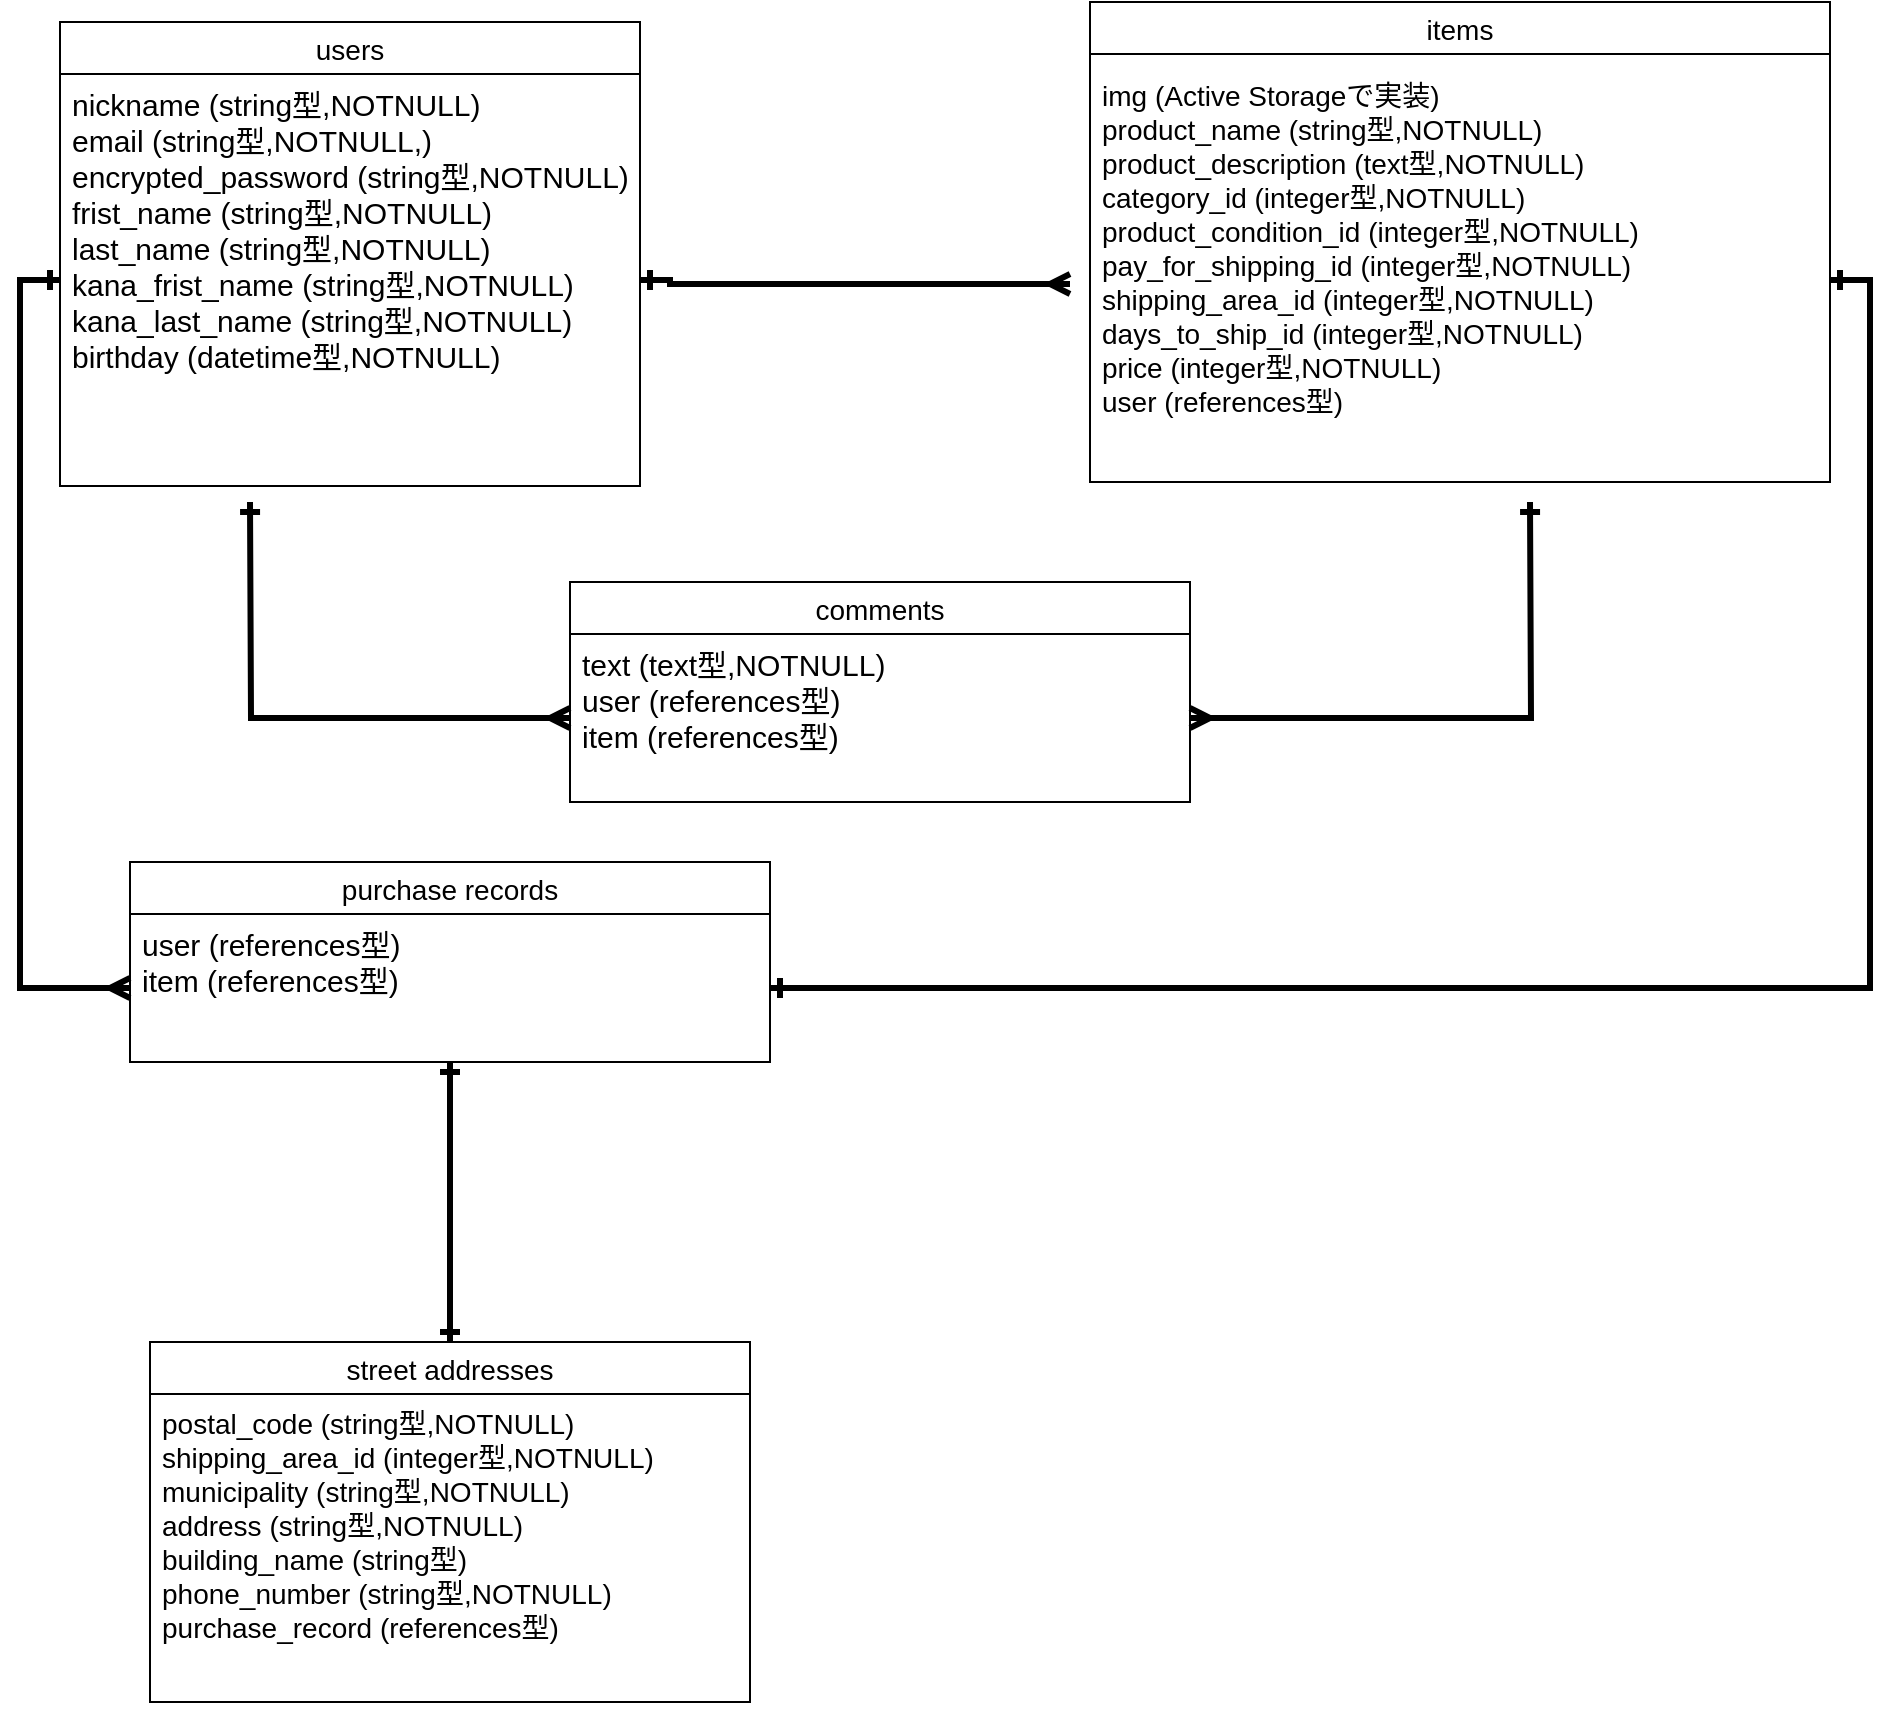 <mxfile>
    <diagram id="XlyOCBB5paCrcFYiBVRU" name="ページ1">
        <mxGraphModel dx="1930" dy="900" grid="1" gridSize="10" guides="1" tooltips="1" connect="1" arrows="1" fold="1" page="1" pageScale="1" pageWidth="850" pageHeight="1100" math="0" shadow="0">
            <root>
                <mxCell id="0"/>
                <mxCell id="1" parent="0"/>
                <mxCell id="35" value="users" style="swimlane;fontStyle=0;childLayout=stackLayout;horizontal=1;startSize=26;horizontalStack=0;resizeParent=1;resizeParentMax=0;resizeLast=0;collapsible=1;marginBottom=0;align=center;fontSize=14;" parent="1" vertex="1">
                    <mxGeometry x="-65" y="20" width="290" height="232" as="geometry"/>
                </mxCell>
                <mxCell id="38" value="nickname (string型,NOTNULL)&#10;email (string型,NOTNULL,)&#10;encrypted_password (string型,NOTNULL)&#10;frist_name (string型,NOTNULL)&#10;last_name (string型,NOTNULL)&#10;kana_frist_name (string型,NOTNULL)&#10;kana_last_name (string型,NOTNULL)&#10;birthday (datetime型,NOTNULL)" style="text;strokeColor=none;fillColor=none;spacingLeft=4;spacingRight=4;overflow=hidden;rotatable=0;points=[[0,0.5],[1,0.5]];portConstraint=eastwest;fontSize=15;" parent="35" vertex="1">
                    <mxGeometry y="26" width="290" height="206" as="geometry"/>
                </mxCell>
                <mxCell id="40" value="items" style="swimlane;fontStyle=0;childLayout=stackLayout;horizontal=1;startSize=26;horizontalStack=0;resizeParent=1;resizeParentMax=0;resizeLast=0;collapsible=1;marginBottom=0;align=center;fontSize=14;" parent="1" vertex="1">
                    <mxGeometry x="450" y="10" width="370" height="240" as="geometry"/>
                </mxCell>
                <mxCell id="44" value="comments" style="swimlane;fontStyle=0;childLayout=stackLayout;horizontal=1;startSize=26;horizontalStack=0;resizeParent=1;resizeParentMax=0;resizeLast=0;collapsible=1;marginBottom=0;align=center;fontSize=14;" parent="1" vertex="1">
                    <mxGeometry x="190" y="300" width="310" height="110" as="geometry"/>
                </mxCell>
                <mxCell id="47" value="text (text型,NOTNULL)&#10;user (references型)&#10;item (references型)" style="text;strokeColor=none;fillColor=none;spacingLeft=4;spacingRight=4;overflow=hidden;rotatable=0;points=[[0,0.5],[1,0.5]];portConstraint=eastwest;fontSize=15;" parent="44" vertex="1">
                    <mxGeometry y="26" width="310" height="84" as="geometry"/>
                </mxCell>
                <mxCell id="63" style="edgeStyle=orthogonalEdgeStyle;rounded=0;orthogonalLoop=1;jettySize=auto;html=1;fontSize=14;strokeWidth=3;startArrow=ERone;startFill=0;endArrow=ERone;endFill=0;" parent="1" source="48" edge="1">
                    <mxGeometry relative="1" as="geometry">
                        <mxPoint x="130" y="670" as="targetPoint"/>
                        <Array as="points">
                            <mxPoint x="130" y="680"/>
                            <mxPoint x="130" y="680"/>
                        </Array>
                    </mxGeometry>
                </mxCell>
                <mxCell id="48" value="purchase records" style="swimlane;fontStyle=0;childLayout=stackLayout;horizontal=1;startSize=26;horizontalStack=0;resizeParent=1;resizeParentMax=0;resizeLast=0;collapsible=1;marginBottom=0;align=center;fontSize=14;" parent="1" vertex="1">
                    <mxGeometry x="-30" y="440" width="320" height="100" as="geometry"/>
                </mxCell>
                <mxCell id="51" value="user (references型)&#10;item (references型)" style="text;strokeColor=none;fillColor=none;spacingLeft=4;spacingRight=4;overflow=hidden;rotatable=0;points=[[0,0.5],[1,0.5]];portConstraint=eastwest;fontSize=15;" parent="48" vertex="1">
                    <mxGeometry y="26" width="320" height="74" as="geometry"/>
                </mxCell>
                <mxCell id="52" value="street addresses" style="swimlane;fontStyle=0;childLayout=stackLayout;horizontal=1;startSize=26;horizontalStack=0;resizeParent=1;resizeParentMax=0;resizeLast=0;collapsible=1;marginBottom=0;align=center;fontSize=14;" parent="1" vertex="1">
                    <mxGeometry x="-20" y="680" width="300" height="180" as="geometry"/>
                </mxCell>
                <mxCell id="54" value="postal_code (string型,NOTNULL)&#10;shipping_area_id (integer型,NOTNULL)&#10;municipality (string型,NOTNULL)&#10;address (string型,NOTNULL)&#10;building_name (string型)&#10;phone_number (string型,NOTNULL)&#10;purchase_record (references型)" style="text;strokeColor=none;fillColor=none;spacingLeft=4;spacingRight=4;overflow=hidden;rotatable=0;points=[[0,0.5],[1,0.5]];portConstraint=eastwest;fontSize=14;" parent="52" vertex="1">
                    <mxGeometry y="26" width="300" height="154" as="geometry"/>
                </mxCell>
                <mxCell id="59" style="edgeStyle=orthogonalEdgeStyle;rounded=0;orthogonalLoop=1;jettySize=auto;html=1;exitX=1;exitY=0.5;exitDx=0;exitDy=0;entryX=1;entryY=0.5;entryDx=0;entryDy=0;fontSize=14;startArrow=ERone;startFill=0;endArrow=ERone;endFill=0;strokeWidth=3;" parent="1" source="43" target="51" edge="1">
                    <mxGeometry relative="1" as="geometry">
                        <Array as="points">
                            <mxPoint x="840" y="149"/>
                            <mxPoint x="840" y="503"/>
                        </Array>
                    </mxGeometry>
                </mxCell>
                <mxCell id="43" value="img (Active Storageで実装)&#10;product_name (string型,NOTNULL)&#10;product_description (text型,NOTNULL)&#10;category_id (integer型,NOTNULL)&#10;product_condition_id (integer型,NOTNULL)&#10;pay_for_shipping_id (integer型,NOTNULL)&#10;shipping_area_id (integer型,NOTNULL)&#10;days_to_ship_id (integer型,NOTNULL)&#10;price (integer型,NOTNULL)&#10;user (references型)" style="text;strokeColor=none;fillColor=none;spacingLeft=4;spacingRight=4;overflow=hidden;rotatable=0;points=[[0,0.5],[1,0.5]];portConstraint=eastwest;fontSize=14;" parent="1" vertex="1">
                    <mxGeometry x="450" y="42" width="370" height="214" as="geometry"/>
                </mxCell>
                <mxCell id="56" style="edgeStyle=orthogonalEdgeStyle;rounded=0;orthogonalLoop=1;jettySize=auto;html=1;exitX=1;exitY=0.5;exitDx=0;exitDy=0;fontSize=14;startArrow=ERone;startFill=0;endArrow=ERmany;endFill=0;strokeWidth=3;" parent="1" source="38" edge="1">
                    <mxGeometry relative="1" as="geometry">
                        <mxPoint x="440" y="151" as="targetPoint"/>
                        <Array as="points">
                            <mxPoint x="240" y="149"/>
                            <mxPoint x="240" y="151"/>
                        </Array>
                    </mxGeometry>
                </mxCell>
                <mxCell id="57" style="edgeStyle=orthogonalEdgeStyle;rounded=0;orthogonalLoop=1;jettySize=auto;html=1;exitX=0;exitY=0.5;exitDx=0;exitDy=0;fontSize=14;startArrow=ERmany;startFill=0;endArrow=ERone;endFill=0;strokeWidth=3;" parent="1" source="47" edge="1">
                    <mxGeometry relative="1" as="geometry">
                        <mxPoint x="30" y="260" as="targetPoint"/>
                    </mxGeometry>
                </mxCell>
                <mxCell id="58" style="edgeStyle=orthogonalEdgeStyle;rounded=0;orthogonalLoop=1;jettySize=auto;html=1;exitX=1;exitY=0.5;exitDx=0;exitDy=0;fontSize=14;endArrow=ERone;endFill=0;startArrow=ERmany;startFill=0;strokeWidth=3;" parent="1" source="47" edge="1">
                    <mxGeometry relative="1" as="geometry">
                        <mxPoint x="670" y="260" as="targetPoint"/>
                    </mxGeometry>
                </mxCell>
                <mxCell id="61" style="edgeStyle=orthogonalEdgeStyle;rounded=0;orthogonalLoop=1;jettySize=auto;html=1;exitX=0;exitY=0.5;exitDx=0;exitDy=0;entryX=0;entryY=0.5;entryDx=0;entryDy=0;fontSize=14;endArrow=ERmany;endFill=0;startArrow=ERone;startFill=0;strokeWidth=3;" parent="1" source="38" target="51" edge="1">
                    <mxGeometry relative="1" as="geometry"/>
                </mxCell>
            </root>
        </mxGraphModel>
    </diagram>
</mxfile>